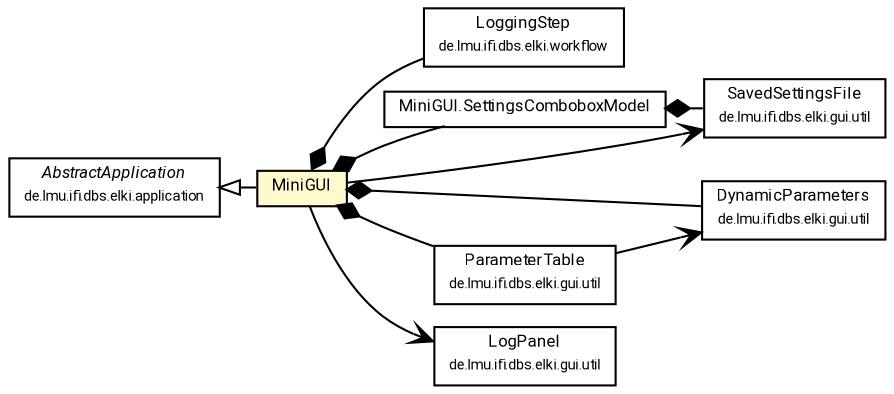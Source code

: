 #!/usr/local/bin/dot
#
# Class diagram 
# Generated by UMLGraph version R5_7_2-60-g0e99a6 (http://www.spinellis.gr/umlgraph/)
#

digraph G {
	graph [fontnames="svg"]
	edge [fontname="Roboto",fontsize=7,labelfontname="Roboto",labelfontsize=7,color="black"];
	node [fontname="Roboto",fontcolor="black",fontsize=8,shape=plaintext,margin=0,width=0,height=0];
	nodesep=0.15;
	ranksep=0.25;
	rankdir=LR;
	// de.lmu.ifi.dbs.elki.workflow.LoggingStep
	c6921479 [label=<<table title="de.lmu.ifi.dbs.elki.workflow.LoggingStep" border="0" cellborder="1" cellspacing="0" cellpadding="2" href="../../workflow/LoggingStep.html" target="_parent">
		<tr><td><table border="0" cellspacing="0" cellpadding="1">
		<tr><td align="center" balign="center"> <font face="Roboto">LoggingStep</font> </td></tr>
		<tr><td align="center" balign="center"> <font face="Roboto" point-size="7.0">de.lmu.ifi.dbs.elki.workflow</font> </td></tr>
		</table></td></tr>
		</table>>, URL="../../workflow/LoggingStep.html"];
	// de.lmu.ifi.dbs.elki.application.AbstractApplication
	c6922606 [label=<<table title="de.lmu.ifi.dbs.elki.application.AbstractApplication" border="0" cellborder="1" cellspacing="0" cellpadding="2" href="../../application/AbstractApplication.html" target="_parent">
		<tr><td><table border="0" cellspacing="0" cellpadding="1">
		<tr><td align="center" balign="center"> <font face="Roboto"><i>AbstractApplication</i></font> </td></tr>
		<tr><td align="center" balign="center"> <font face="Roboto" point-size="7.0">de.lmu.ifi.dbs.elki.application</font> </td></tr>
		</table></td></tr>
		</table>>, URL="../../application/AbstractApplication.html"];
	// de.lmu.ifi.dbs.elki.gui.minigui.MiniGUI
	c6923739 [label=<<table title="de.lmu.ifi.dbs.elki.gui.minigui.MiniGUI" border="0" cellborder="1" cellspacing="0" cellpadding="2" bgcolor="lemonChiffon" href="MiniGUI.html" target="_parent">
		<tr><td><table border="0" cellspacing="0" cellpadding="1">
		<tr><td align="center" balign="center"> <font face="Roboto">MiniGUI</font> </td></tr>
		</table></td></tr>
		</table>>, URL="MiniGUI.html"];
	// de.lmu.ifi.dbs.elki.gui.minigui.MiniGUI.SettingsComboboxModel
	c6923740 [label=<<table title="de.lmu.ifi.dbs.elki.gui.minigui.MiniGUI.SettingsComboboxModel" border="0" cellborder="1" cellspacing="0" cellpadding="2" href="MiniGUI.SettingsComboboxModel.html" target="_parent">
		<tr><td><table border="0" cellspacing="0" cellpadding="1">
		<tr><td align="center" balign="center"> <font face="Roboto">MiniGUI.SettingsComboboxModel</font> </td></tr>
		</table></td></tr>
		</table>>, URL="MiniGUI.SettingsComboboxModel.html"];
	// de.lmu.ifi.dbs.elki.gui.util.DynamicParameters
	c6923743 [label=<<table title="de.lmu.ifi.dbs.elki.gui.util.DynamicParameters" border="0" cellborder="1" cellspacing="0" cellpadding="2" href="../util/DynamicParameters.html" target="_parent">
		<tr><td><table border="0" cellspacing="0" cellpadding="1">
		<tr><td align="center" balign="center"> <font face="Roboto">DynamicParameters</font> </td></tr>
		<tr><td align="center" balign="center"> <font face="Roboto" point-size="7.0">de.lmu.ifi.dbs.elki.gui.util</font> </td></tr>
		</table></td></tr>
		</table>>, URL="../util/DynamicParameters.html"];
	// de.lmu.ifi.dbs.elki.gui.util.ParameterTable
	c6923746 [label=<<table title="de.lmu.ifi.dbs.elki.gui.util.ParameterTable" border="0" cellborder="1" cellspacing="0" cellpadding="2" href="../util/ParameterTable.html" target="_parent">
		<tr><td><table border="0" cellspacing="0" cellpadding="1">
		<tr><td align="center" balign="center"> <font face="Roboto">ParameterTable</font> </td></tr>
		<tr><td align="center" balign="center"> <font face="Roboto" point-size="7.0">de.lmu.ifi.dbs.elki.gui.util</font> </td></tr>
		</table></td></tr>
		</table>>, URL="../util/ParameterTable.html"];
	// de.lmu.ifi.dbs.elki.gui.util.SavedSettingsFile
	c6923761 [label=<<table title="de.lmu.ifi.dbs.elki.gui.util.SavedSettingsFile" border="0" cellborder="1" cellspacing="0" cellpadding="2" href="../util/SavedSettingsFile.html" target="_parent">
		<tr><td><table border="0" cellspacing="0" cellpadding="1">
		<tr><td align="center" balign="center"> <font face="Roboto">SavedSettingsFile</font> </td></tr>
		<tr><td align="center" balign="center"> <font face="Roboto" point-size="7.0">de.lmu.ifi.dbs.elki.gui.util</font> </td></tr>
		</table></td></tr>
		</table>>, URL="../util/SavedSettingsFile.html"];
	// de.lmu.ifi.dbs.elki.gui.util.LogPanel
	c6923762 [label=<<table title="de.lmu.ifi.dbs.elki.gui.util.LogPanel" border="0" cellborder="1" cellspacing="0" cellpadding="2" href="../util/LogPanel.html" target="_parent">
		<tr><td><table border="0" cellspacing="0" cellpadding="1">
		<tr><td align="center" balign="center"> <font face="Roboto">LogPanel</font> </td></tr>
		<tr><td align="center" balign="center"> <font face="Roboto" point-size="7.0">de.lmu.ifi.dbs.elki.gui.util</font> </td></tr>
		</table></td></tr>
		</table>>, URL="../util/LogPanel.html"];
	// de.lmu.ifi.dbs.elki.gui.minigui.MiniGUI extends de.lmu.ifi.dbs.elki.application.AbstractApplication
	c6922606 -> c6923739 [arrowtail=empty,dir=back,weight=10];
	// de.lmu.ifi.dbs.elki.gui.minigui.MiniGUI composed de.lmu.ifi.dbs.elki.gui.minigui.MiniGUI.SettingsComboboxModel
	c6923739 -> c6923740 [arrowhead=none,arrowtail=diamond,dir=back,weight=6];
	// de.lmu.ifi.dbs.elki.gui.minigui.MiniGUI composed de.lmu.ifi.dbs.elki.workflow.LoggingStep
	c6923739 -> c6921479 [arrowhead=none,arrowtail=diamond,dir=back,weight=6];
	// de.lmu.ifi.dbs.elki.gui.minigui.MiniGUI composed de.lmu.ifi.dbs.elki.gui.util.ParameterTable
	c6923739 -> c6923746 [arrowhead=none,arrowtail=diamond,dir=back,weight=6];
	// de.lmu.ifi.dbs.elki.gui.minigui.MiniGUI composed de.lmu.ifi.dbs.elki.gui.util.DynamicParameters
	c6923739 -> c6923743 [arrowhead=none,arrowtail=diamond,dir=back,weight=6];
	// de.lmu.ifi.dbs.elki.gui.minigui.MiniGUI.SettingsComboboxModel composed de.lmu.ifi.dbs.elki.gui.util.SavedSettingsFile
	c6923740 -> c6923761 [arrowhead=none,arrowtail=diamond,dir=back,weight=6];
	// de.lmu.ifi.dbs.elki.gui.minigui.MiniGUI navassoc de.lmu.ifi.dbs.elki.gui.util.LogPanel
	c6923739 -> c6923762 [arrowhead=open,weight=1];
	// de.lmu.ifi.dbs.elki.gui.minigui.MiniGUI navassoc de.lmu.ifi.dbs.elki.gui.util.SavedSettingsFile
	c6923739 -> c6923761 [arrowhead=open,weight=1];
	// de.lmu.ifi.dbs.elki.gui.util.ParameterTable navassoc de.lmu.ifi.dbs.elki.gui.util.DynamicParameters
	c6923746 -> c6923743 [arrowhead=open,weight=1];
}

